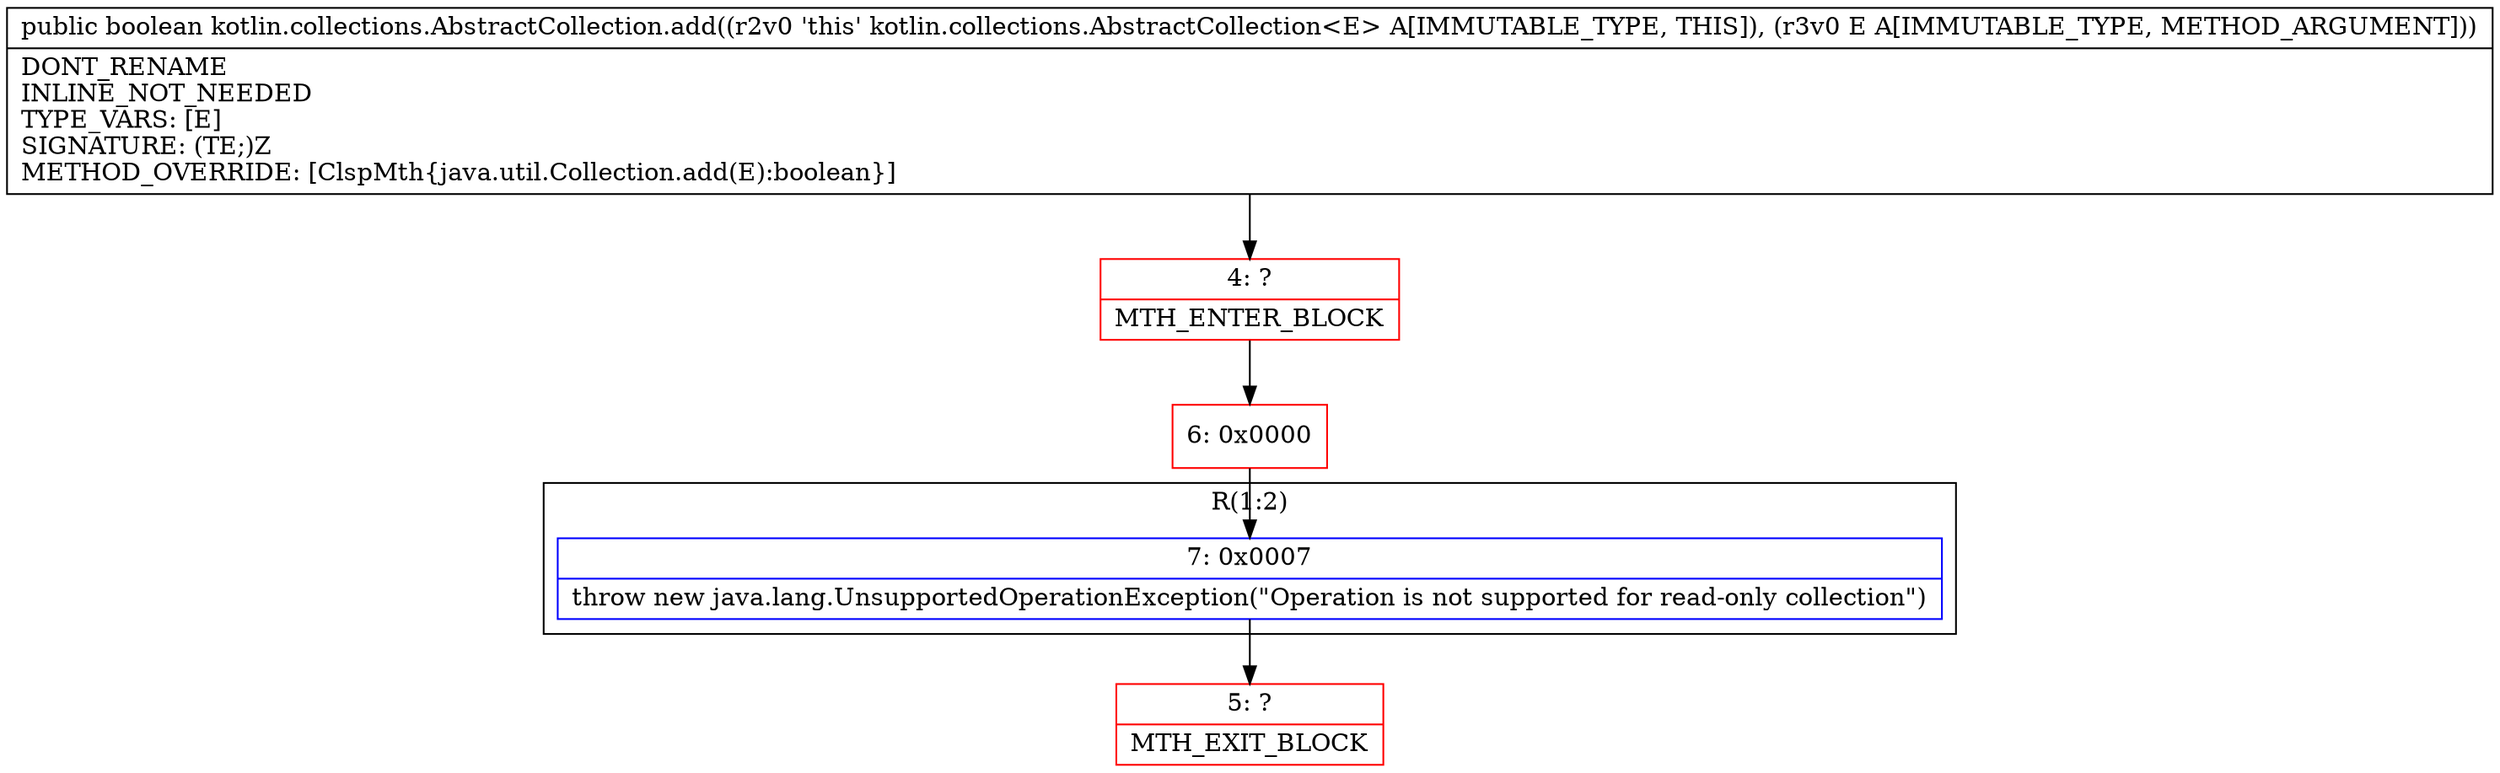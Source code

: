 digraph "CFG forkotlin.collections.AbstractCollection.add(Ljava\/lang\/Object;)Z" {
subgraph cluster_Region_1179746375 {
label = "R(1:2)";
node [shape=record,color=blue];
Node_7 [shape=record,label="{7\:\ 0x0007|throw new java.lang.UnsupportedOperationException(\"Operation is not supported for read\-only collection\")\l}"];
}
Node_4 [shape=record,color=red,label="{4\:\ ?|MTH_ENTER_BLOCK\l}"];
Node_6 [shape=record,color=red,label="{6\:\ 0x0000}"];
Node_5 [shape=record,color=red,label="{5\:\ ?|MTH_EXIT_BLOCK\l}"];
MethodNode[shape=record,label="{public boolean kotlin.collections.AbstractCollection.add((r2v0 'this' kotlin.collections.AbstractCollection\<E\> A[IMMUTABLE_TYPE, THIS]), (r3v0 E A[IMMUTABLE_TYPE, METHOD_ARGUMENT]))  | DONT_RENAME\lINLINE_NOT_NEEDED\lTYPE_VARS: [E]\lSIGNATURE: (TE;)Z\lMETHOD_OVERRIDE: [ClspMth\{java.util.Collection.add(E):boolean\}]\l}"];
MethodNode -> Node_4;Node_7 -> Node_5;
Node_4 -> Node_6;
Node_6 -> Node_7;
}

